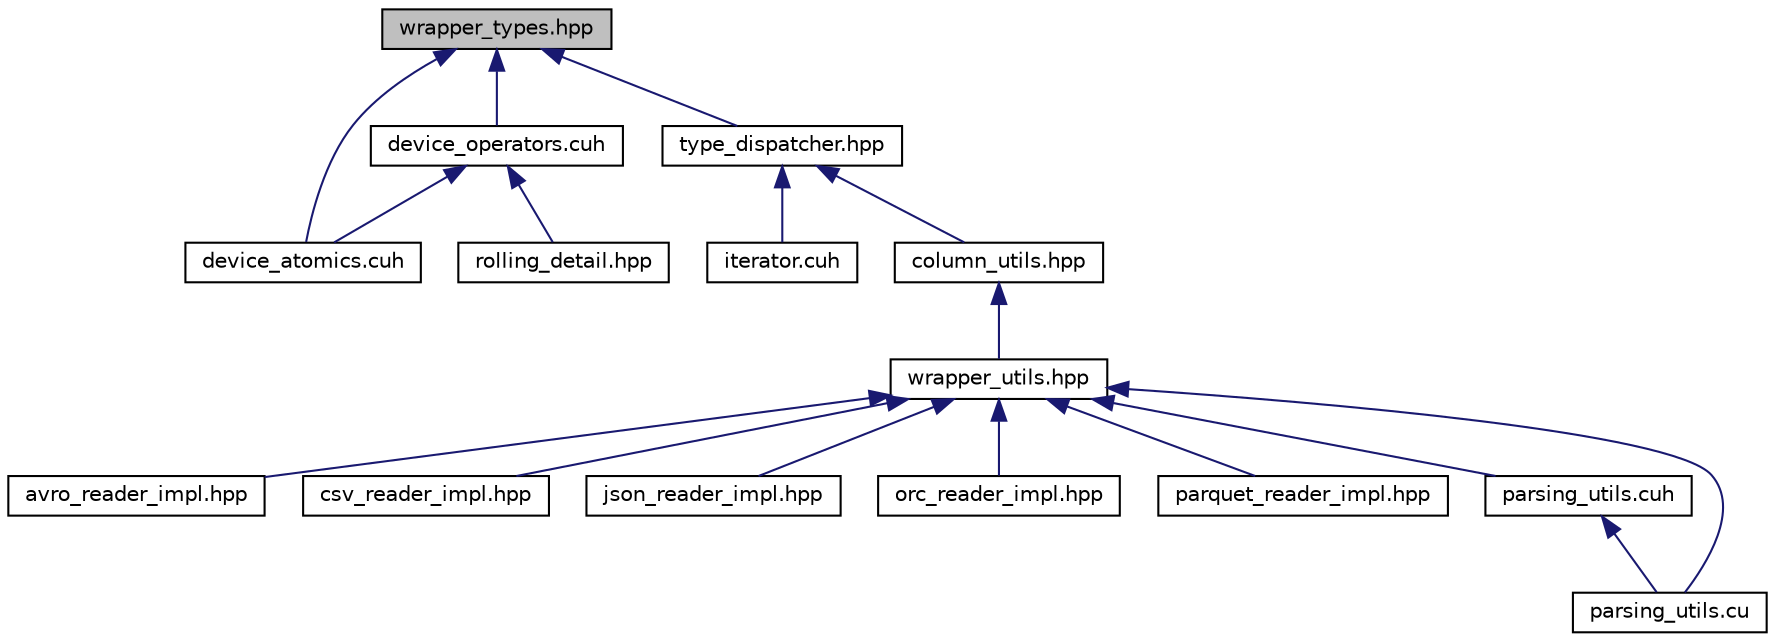 digraph "wrapper_types.hpp"
{
 // LATEX_PDF_SIZE
  edge [fontname="Helvetica",fontsize="10",labelfontname="Helvetica",labelfontsize="10"];
  node [fontname="Helvetica",fontsize="10",shape=record];
  Node1 [label="wrapper_types.hpp",height=0.2,width=0.4,color="black", fillcolor="grey75", style="filled", fontcolor="black",tooltip="Wrapper structs for for the non-fundamental gdf_dtype types."];
  Node1 -> Node2 [dir="back",color="midnightblue",fontsize="10",style="solid",fontname="Helvetica"];
  Node2 [label="device_atomics.cuh",height=0.2,width=0.4,color="black", fillcolor="white", style="filled",URL="$device__atomics_8cuh.html",tooltip="overloads for CUDA atomic operations"];
  Node1 -> Node3 [dir="back",color="midnightblue",fontsize="10",style="solid",fontname="Helvetica"];
  Node3 [label="device_operators.cuh",height=0.2,width=0.4,color="black", fillcolor="white", style="filled",URL="$device__operators_8cuh.html",tooltip="definition of the device operators"];
  Node3 -> Node4 [dir="back",color="midnightblue",fontsize="10",style="solid",fontname="Helvetica"];
  Node4 [label="rolling_detail.hpp",height=0.2,width=0.4,color="black", fillcolor="white", style="filled",URL="$rolling__detail_8hpp_source.html",tooltip=" "];
  Node3 -> Node2 [dir="back",color="midnightblue",fontsize="10",style="solid",fontname="Helvetica"];
  Node1 -> Node5 [dir="back",color="midnightblue",fontsize="10",style="solid",fontname="Helvetica"];
  Node5 [label="type_dispatcher.hpp",height=0.2,width=0.4,color="black", fillcolor="white", style="filled",URL="$type__dispatcher_8hpp_source.html",tooltip=" "];
  Node5 -> Node6 [dir="back",color="midnightblue",fontsize="10",style="solid",fontname="Helvetica"];
  Node6 [label="iterator.cuh",height=0.2,width=0.4,color="black", fillcolor="white", style="filled",URL="$iterator_8cuh.html",tooltip="provide column input iterator with/without nulls"];
  Node5 -> Node7 [dir="back",color="midnightblue",fontsize="10",style="solid",fontname="Helvetica"];
  Node7 [label="column_utils.hpp",height=0.2,width=0.4,color="black", fillcolor="white", style="filled",URL="$column__utils_8hpp_source.html",tooltip=" "];
  Node7 -> Node8 [dir="back",color="midnightblue",fontsize="10",style="solid",fontname="Helvetica"];
  Node8 [label="wrapper_utils.hpp",height=0.2,width=0.4,color="black", fillcolor="white", style="filled",URL="$wrapper__utils_8hpp_source.html",tooltip=" "];
  Node8 -> Node9 [dir="back",color="midnightblue",fontsize="10",style="solid",fontname="Helvetica"];
  Node9 [label="avro_reader_impl.hpp",height=0.2,width=0.4,color="black", fillcolor="white", style="filled",URL="$avro__reader__impl_8hpp_source.html",tooltip=" "];
  Node8 -> Node10 [dir="back",color="midnightblue",fontsize="10",style="solid",fontname="Helvetica"];
  Node10 [label="csv_reader_impl.hpp",height=0.2,width=0.4,color="black", fillcolor="white", style="filled",URL="$csv__reader__impl_8hpp_source.html",tooltip=" "];
  Node8 -> Node11 [dir="back",color="midnightblue",fontsize="10",style="solid",fontname="Helvetica"];
  Node11 [label="json_reader_impl.hpp",height=0.2,width=0.4,color="black", fillcolor="white", style="filled",URL="$json__reader__impl_8hpp_source.html",tooltip=" "];
  Node8 -> Node12 [dir="back",color="midnightblue",fontsize="10",style="solid",fontname="Helvetica"];
  Node12 [label="orc_reader_impl.hpp",height=0.2,width=0.4,color="black", fillcolor="white", style="filled",URL="$orc__reader__impl_8hpp_source.html",tooltip=" "];
  Node8 -> Node13 [dir="back",color="midnightblue",fontsize="10",style="solid",fontname="Helvetica"];
  Node13 [label="parquet_reader_impl.hpp",height=0.2,width=0.4,color="black", fillcolor="white", style="filled",URL="$parquet__reader__impl_8hpp_source.html",tooltip=" "];
  Node8 -> Node14 [dir="back",color="midnightblue",fontsize="10",style="solid",fontname="Helvetica"];
  Node14 [label="parsing_utils.cuh",height=0.2,width=0.4,color="black", fillcolor="white", style="filled",URL="$parsing__utils_8cuh.html",tooltip=" "];
  Node14 -> Node15 [dir="back",color="midnightblue",fontsize="10",style="solid",fontname="Helvetica"];
  Node15 [label="parsing_utils.cu",height=0.2,width=0.4,color="black", fillcolor="white", style="filled",URL="$parsing__utils_8cu.html",tooltip=" "];
  Node8 -> Node15 [dir="back",color="midnightblue",fontsize="10",style="solid",fontname="Helvetica"];
}
